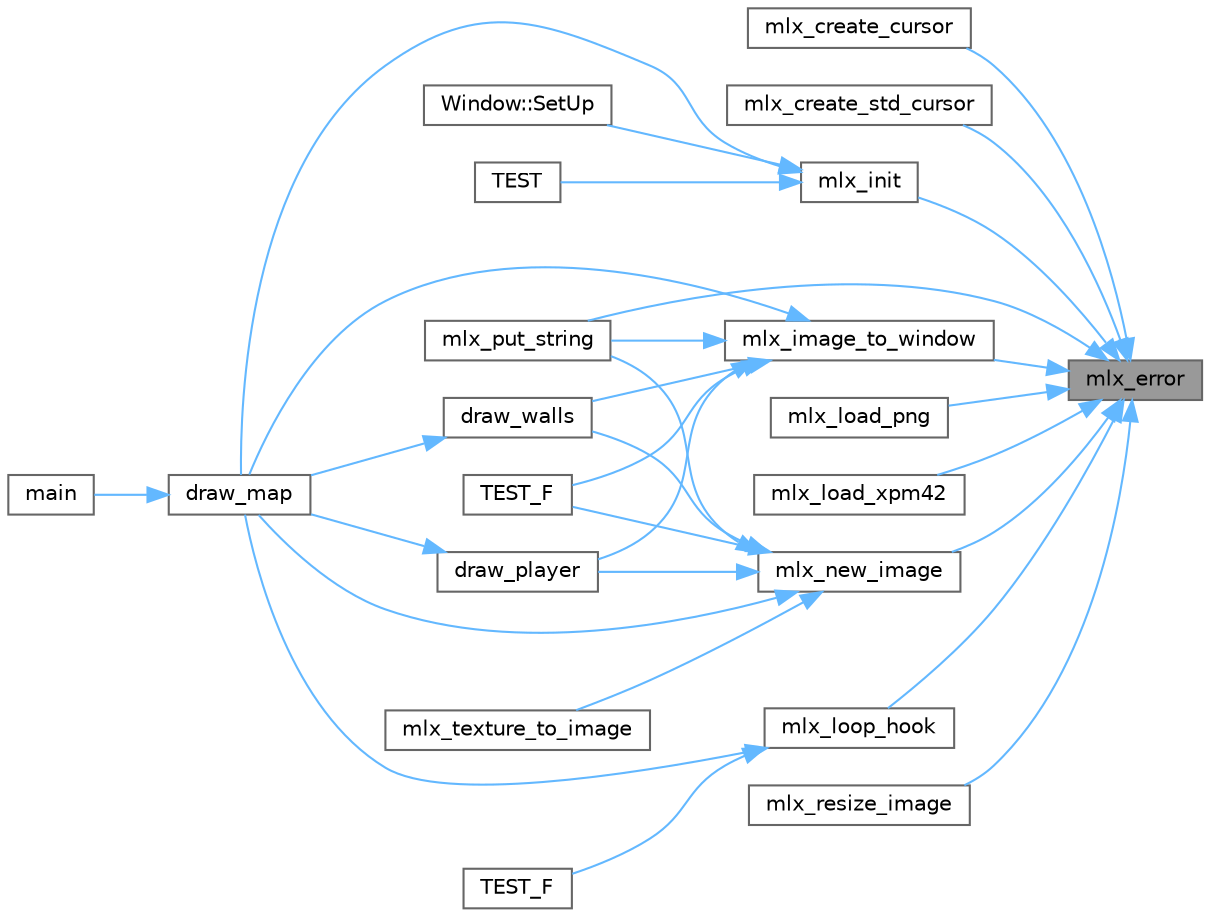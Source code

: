 digraph "mlx_error"
{
 // INTERACTIVE_SVG=YES
 // LATEX_PDF_SIZE
  bgcolor="transparent";
  edge [fontname=Helvetica,fontsize=10,labelfontname=Helvetica,labelfontsize=10];
  node [fontname=Helvetica,fontsize=10,shape=box,height=0.2,width=0.4];
  rankdir="RL";
  Node1 [label="mlx_error",height=0.2,width=0.4,color="gray40", fillcolor="grey60", style="filled", fontcolor="black",tooltip=" "];
  Node1 -> Node2 [dir="back",color="steelblue1",style="solid"];
  Node2 [label="mlx_create_cursor",height=0.2,width=0.4,color="grey40", fillcolor="white", style="filled",URL="$mlx__cursor_8c.html#a655522e3e1ad1c0eb10ffe798ab0f383",tooltip=" "];
  Node1 -> Node3 [dir="back",color="steelblue1",style="solid"];
  Node3 [label="mlx_create_std_cursor",height=0.2,width=0.4,color="grey40", fillcolor="white", style="filled",URL="$mlx__cursor_8c.html#a758301bb6abb5a1320fd8f00c51e626e",tooltip=" "];
  Node1 -> Node4 [dir="back",color="steelblue1",style="solid"];
  Node4 [label="mlx_image_to_window",height=0.2,width=0.4,color="grey40", fillcolor="white", style="filled",URL="$mlx__images_8c.html#a06dbfde4fce913678e09b0af263b0c06",tooltip=" "];
  Node4 -> Node5 [dir="back",color="steelblue1",style="solid"];
  Node5 [label="draw_map",height=0.2,width=0.4,color="grey40", fillcolor="white", style="filled",URL="$draw__map_8c.html#a1dd6a7f325ca5e8aafa0fe462209b4bb",tooltip=" "];
  Node5 -> Node6 [dir="back",color="steelblue1",style="solid"];
  Node6 [label="main",height=0.2,width=0.4,color="grey40", fillcolor="white", style="filled",URL="$main_8c.html#a3c04138a5bfe5d72780bb7e82a18e627",tooltip=" "];
  Node4 -> Node7 [dir="back",color="steelblue1",style="solid"];
  Node7 [label="draw_player",height=0.2,width=0.4,color="grey40", fillcolor="white", style="filled",URL="$draw__map_8c.html#a4870a2eab5a5ceb34b6085f67f1e2998",tooltip=" "];
  Node7 -> Node5 [dir="back",color="steelblue1",style="solid"];
  Node4 -> Node8 [dir="back",color="steelblue1",style="solid"];
  Node8 [label="draw_walls",height=0.2,width=0.4,color="grey40", fillcolor="white", style="filled",URL="$draw__map_8c.html#a130aac34cf392c1b07ed012b30469991",tooltip=" "];
  Node8 -> Node5 [dir="back",color="steelblue1",style="solid"];
  Node4 -> Node9 [dir="back",color="steelblue1",style="solid"];
  Node9 [label="mlx_put_string",height=0.2,width=0.4,color="grey40", fillcolor="white", style="filled",URL="$mlx__font_8c.html#a3c7e4790683c2dbc5159cb3a18c22e0b",tooltip=" "];
  Node4 -> Node10 [dir="back",color="steelblue1",style="solid"];
  Node10 [label="TEST_F",height=0.2,width=0.4,color="grey40", fillcolor="white", style="filled",URL="$tests_8cpp.html#a91cc672d0a00ed4c9c957a7403d10c52",tooltip=" "];
  Node1 -> Node11 [dir="back",color="steelblue1",style="solid"];
  Node11 [label="mlx_init",height=0.2,width=0.4,color="grey40", fillcolor="white", style="filled",URL="$mlx__init_8c.html#a32988a5ce7aaa25a448b61b0ac410cec",tooltip=" "];
  Node11 -> Node5 [dir="back",color="steelblue1",style="solid"];
  Node11 -> Node12 [dir="back",color="steelblue1",style="solid"];
  Node12 [label="Window::SetUp",height=0.2,width=0.4,color="grey40", fillcolor="white", style="filled",URL="$classWindow.html#a853c1fb2e3d27366fb37892161d17014",tooltip=" "];
  Node11 -> Node13 [dir="back",color="steelblue1",style="solid"];
  Node13 [label="TEST",height=0.2,width=0.4,color="grey40", fillcolor="white", style="filled",URL="$tests_8cpp.html#a3e69cb2acfdf4102ece9c9a2927d8e84",tooltip=" "];
  Node1 -> Node14 [dir="back",color="steelblue1",style="solid"];
  Node14 [label="mlx_load_png",height=0.2,width=0.4,color="grey40", fillcolor="white", style="filled",URL="$mlx__png_8c.html#a010df0dc1115d0904bbe370cc51c7a56",tooltip=" "];
  Node1 -> Node15 [dir="back",color="steelblue1",style="solid"];
  Node15 [label="mlx_load_xpm42",height=0.2,width=0.4,color="grey40", fillcolor="white", style="filled",URL="$mlx__xpm42_8c.html#a4e43a95dd957b6771633389dc650003d",tooltip=" "];
  Node1 -> Node16 [dir="back",color="steelblue1",style="solid"];
  Node16 [label="mlx_loop_hook",height=0.2,width=0.4,color="grey40", fillcolor="white", style="filled",URL="$mlx__loop_8c.html#afc772cc4204df8de0388e9bb38768d10",tooltip=" "];
  Node16 -> Node5 [dir="back",color="steelblue1",style="solid"];
  Node16 -> Node17 [dir="back",color="steelblue1",style="solid"];
  Node17 [label="TEST_F",height=0.2,width=0.4,color="grey40", fillcolor="white", style="filled",URL="$tests_8cpp.html#a0bea0b82a8268d65dc6d1a6f5a55750f",tooltip=" "];
  Node1 -> Node18 [dir="back",color="steelblue1",style="solid"];
  Node18 [label="mlx_new_image",height=0.2,width=0.4,color="grey40", fillcolor="white", style="filled",URL="$mlx__images_8c.html#abe515cadb9b88a9d064383da276c2467",tooltip=" "];
  Node18 -> Node5 [dir="back",color="steelblue1",style="solid"];
  Node18 -> Node7 [dir="back",color="steelblue1",style="solid"];
  Node18 -> Node8 [dir="back",color="steelblue1",style="solid"];
  Node18 -> Node9 [dir="back",color="steelblue1",style="solid"];
  Node18 -> Node19 [dir="back",color="steelblue1",style="solid"];
  Node19 [label="mlx_texture_to_image",height=0.2,width=0.4,color="grey40", fillcolor="white", style="filled",URL="$mlx__texture_8c.html#a140fd59feca1fefb31944cf074fc4c87",tooltip=" "];
  Node18 -> Node10 [dir="back",color="steelblue1",style="solid"];
  Node1 -> Node9 [dir="back",color="steelblue1",style="solid"];
  Node1 -> Node20 [dir="back",color="steelblue1",style="solid"];
  Node20 [label="mlx_resize_image",height=0.2,width=0.4,color="grey40", fillcolor="white", style="filled",URL="$mlx__images_8c.html#a38c0b46353a7c9a1e2b6222f2d7126eb",tooltip=" "];
}
